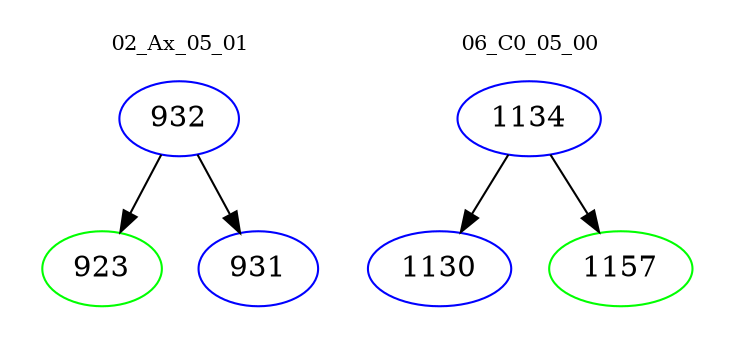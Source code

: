 digraph{
subgraph cluster_0 {
color = white
label = "02_Ax_05_01";
fontsize=10;
T0_932 [label="932", color="blue"]
T0_932 -> T0_923 [color="black"]
T0_923 [label="923", color="green"]
T0_932 -> T0_931 [color="black"]
T0_931 [label="931", color="blue"]
}
subgraph cluster_1 {
color = white
label = "06_C0_05_00";
fontsize=10;
T1_1134 [label="1134", color="blue"]
T1_1134 -> T1_1130 [color="black"]
T1_1130 [label="1130", color="blue"]
T1_1134 -> T1_1157 [color="black"]
T1_1157 [label="1157", color="green"]
}
}
